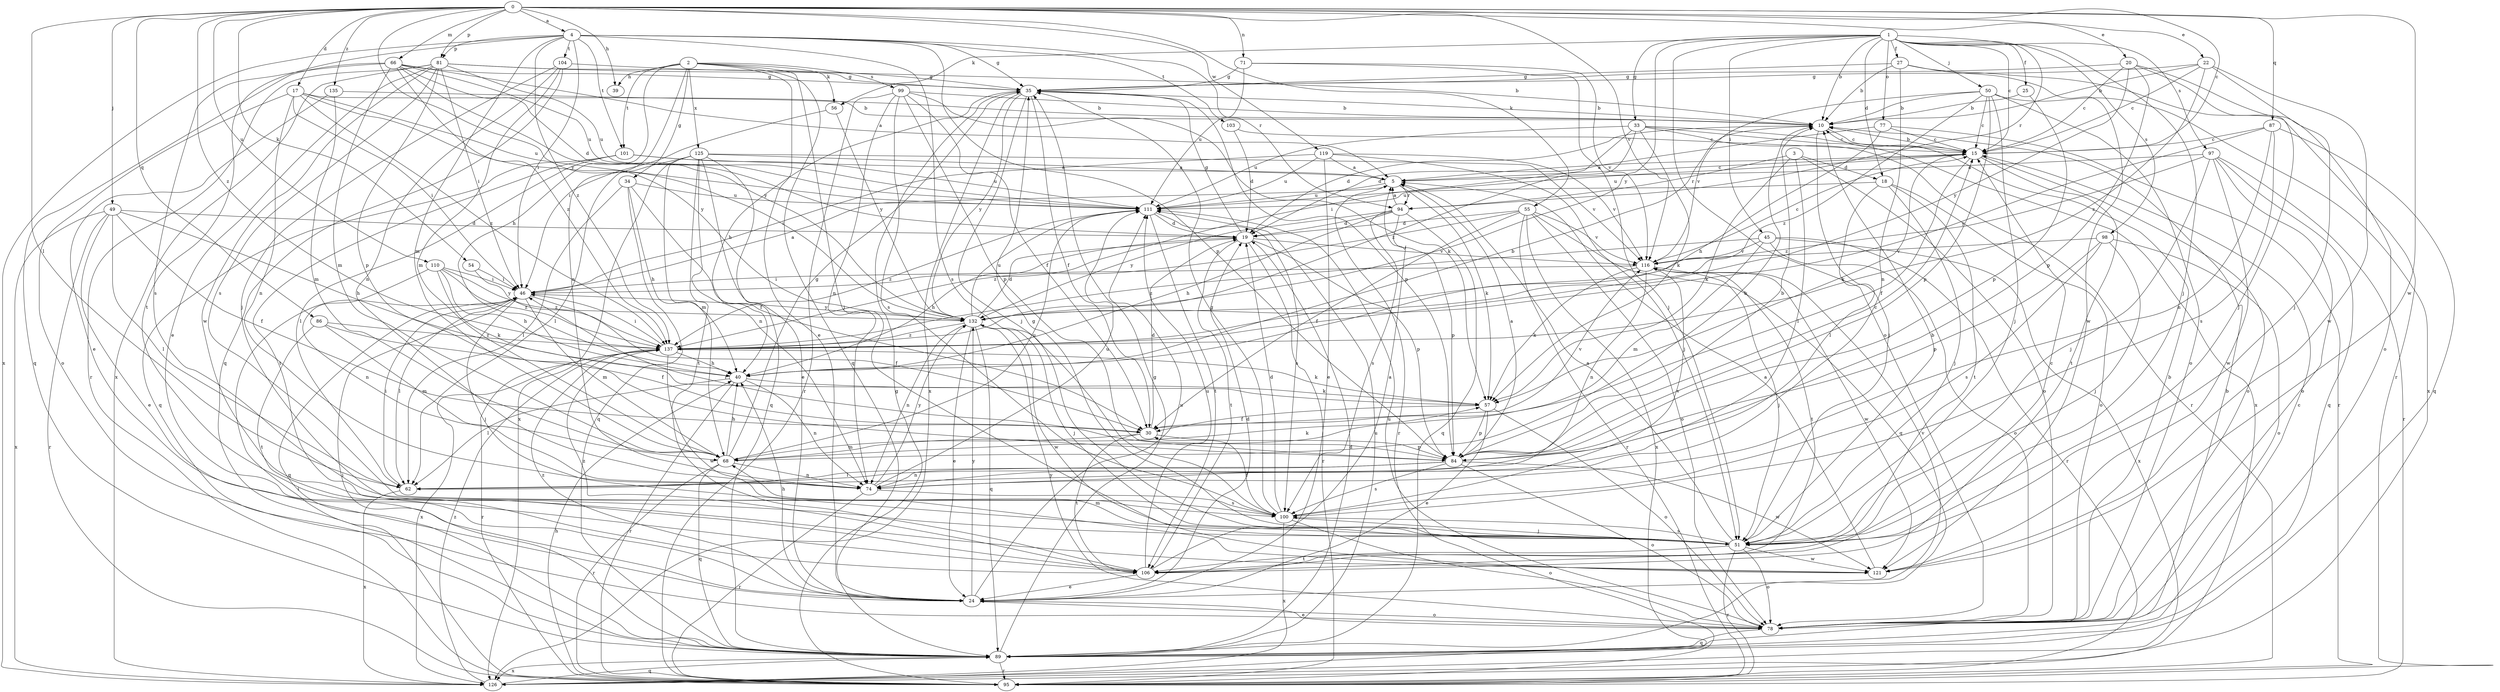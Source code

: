 strict digraph  {
0;
1;
2;
3;
4;
5;
10;
15;
17;
18;
19;
20;
22;
24;
25;
27;
30;
33;
34;
35;
39;
40;
45;
46;
49;
50;
51;
54;
55;
56;
57;
62;
66;
68;
71;
74;
77;
78;
81;
84;
86;
87;
89;
94;
95;
97;
98;
99;
100;
101;
103;
104;
106;
110;
111;
116;
119;
121;
125;
126;
132;
135;
137;
0 -> 4  [label=a];
0 -> 15  [label=c];
0 -> 17  [label=d];
0 -> 20  [label=e];
0 -> 22  [label=e];
0 -> 39  [label=h];
0 -> 49  [label=j];
0 -> 54  [label=k];
0 -> 55  [label=k];
0 -> 62  [label=l];
0 -> 66  [label=m];
0 -> 71  [label=n];
0 -> 81  [label=p];
0 -> 86  [label=q];
0 -> 87  [label=q];
0 -> 110  [label=u];
0 -> 116  [label=v];
0 -> 119  [label=w];
0 -> 121  [label=w];
0 -> 132  [label=y];
0 -> 135  [label=z];
0 -> 137  [label=z];
1 -> 10  [label=b];
1 -> 15  [label=c];
1 -> 18  [label=d];
1 -> 25  [label=f];
1 -> 27  [label=f];
1 -> 33  [label=g];
1 -> 45  [label=i];
1 -> 50  [label=j];
1 -> 51  [label=j];
1 -> 56  [label=k];
1 -> 77  [label=o];
1 -> 78  [label=o];
1 -> 94  [label=r];
1 -> 97  [label=s];
1 -> 98  [label=s];
1 -> 132  [label=y];
2 -> 24  [label=e];
2 -> 34  [label=g];
2 -> 39  [label=h];
2 -> 40  [label=h];
2 -> 51  [label=j];
2 -> 56  [label=k];
2 -> 74  [label=n];
2 -> 89  [label=q];
2 -> 99  [label=s];
2 -> 101  [label=t];
2 -> 125  [label=x];
3 -> 18  [label=d];
3 -> 57  [label=k];
3 -> 62  [label=l];
3 -> 78  [label=o];
3 -> 94  [label=r];
4 -> 35  [label=g];
4 -> 46  [label=i];
4 -> 68  [label=m];
4 -> 81  [label=p];
4 -> 84  [label=p];
4 -> 94  [label=r];
4 -> 100  [label=s];
4 -> 101  [label=t];
4 -> 103  [label=t];
4 -> 104  [label=t];
4 -> 106  [label=t];
4 -> 126  [label=x];
4 -> 137  [label=z];
5 -> 15  [label=c];
5 -> 57  [label=k];
5 -> 94  [label=r];
5 -> 95  [label=r];
5 -> 111  [label=u];
10 -> 15  [label=c];
10 -> 19  [label=d];
10 -> 51  [label=j];
15 -> 5  [label=a];
15 -> 10  [label=b];
15 -> 30  [label=f];
15 -> 57  [label=k];
15 -> 78  [label=o];
15 -> 106  [label=t];
15 -> 111  [label=u];
17 -> 10  [label=b];
17 -> 46  [label=i];
17 -> 74  [label=n];
17 -> 78  [label=o];
17 -> 111  [label=u];
17 -> 132  [label=y];
17 -> 137  [label=z];
18 -> 51  [label=j];
18 -> 62  [label=l];
18 -> 78  [label=o];
18 -> 106  [label=t];
18 -> 111  [label=u];
19 -> 35  [label=g];
19 -> 40  [label=h];
19 -> 84  [label=p];
19 -> 95  [label=r];
19 -> 106  [label=t];
19 -> 116  [label=v];
20 -> 15  [label=c];
20 -> 35  [label=g];
20 -> 51  [label=j];
20 -> 78  [label=o];
20 -> 84  [label=p];
20 -> 132  [label=y];
22 -> 10  [label=b];
22 -> 15  [label=c];
22 -> 35  [label=g];
22 -> 51  [label=j];
22 -> 121  [label=w];
22 -> 137  [label=z];
24 -> 19  [label=d];
24 -> 40  [label=h];
24 -> 78  [label=o];
24 -> 111  [label=u];
24 -> 116  [label=v];
24 -> 132  [label=y];
24 -> 137  [label=z];
25 -> 10  [label=b];
25 -> 84  [label=p];
27 -> 10  [label=b];
27 -> 35  [label=g];
27 -> 74  [label=n];
27 -> 95  [label=r];
27 -> 121  [label=w];
30 -> 19  [label=d];
30 -> 68  [label=m];
30 -> 84  [label=p];
30 -> 106  [label=t];
30 -> 116  [label=v];
33 -> 15  [label=c];
33 -> 46  [label=i];
33 -> 57  [label=k];
33 -> 95  [label=r];
33 -> 111  [label=u];
33 -> 126  [label=x];
33 -> 137  [label=z];
34 -> 30  [label=f];
34 -> 40  [label=h];
34 -> 62  [label=l];
34 -> 89  [label=q];
34 -> 111  [label=u];
35 -> 10  [label=b];
35 -> 30  [label=f];
35 -> 40  [label=h];
35 -> 51  [label=j];
35 -> 84  [label=p];
35 -> 126  [label=x];
35 -> 132  [label=y];
40 -> 10  [label=b];
40 -> 57  [label=k];
40 -> 62  [label=l];
40 -> 74  [label=n];
40 -> 95  [label=r];
45 -> 68  [label=m];
45 -> 78  [label=o];
45 -> 95  [label=r];
45 -> 116  [label=v];
45 -> 126  [label=x];
45 -> 137  [label=z];
46 -> 5  [label=a];
46 -> 30  [label=f];
46 -> 51  [label=j];
46 -> 62  [label=l];
46 -> 68  [label=m];
46 -> 89  [label=q];
46 -> 132  [label=y];
49 -> 19  [label=d];
49 -> 24  [label=e];
49 -> 30  [label=f];
49 -> 40  [label=h];
49 -> 62  [label=l];
49 -> 95  [label=r];
49 -> 126  [label=x];
50 -> 10  [label=b];
50 -> 15  [label=c];
50 -> 51  [label=j];
50 -> 78  [label=o];
50 -> 84  [label=p];
50 -> 116  [label=v];
50 -> 126  [label=x];
50 -> 137  [label=z];
51 -> 5  [label=a];
51 -> 10  [label=b];
51 -> 35  [label=g];
51 -> 68  [label=m];
51 -> 78  [label=o];
51 -> 95  [label=r];
51 -> 100  [label=s];
51 -> 106  [label=t];
51 -> 121  [label=w];
54 -> 46  [label=i];
54 -> 137  [label=z];
55 -> 19  [label=d];
55 -> 30  [label=f];
55 -> 78  [label=o];
55 -> 89  [label=q];
55 -> 95  [label=r];
55 -> 116  [label=v];
55 -> 126  [label=x];
55 -> 137  [label=z];
56 -> 46  [label=i];
56 -> 132  [label=y];
57 -> 24  [label=e];
57 -> 30  [label=f];
57 -> 78  [label=o];
57 -> 84  [label=p];
62 -> 46  [label=i];
62 -> 126  [label=x];
66 -> 5  [label=a];
66 -> 19  [label=d];
66 -> 35  [label=g];
66 -> 68  [label=m];
66 -> 89  [label=q];
66 -> 100  [label=s];
66 -> 111  [label=u];
66 -> 132  [label=y];
66 -> 137  [label=z];
68 -> 10  [label=b];
68 -> 35  [label=g];
68 -> 40  [label=h];
68 -> 57  [label=k];
68 -> 74  [label=n];
68 -> 89  [label=q];
68 -> 95  [label=r];
68 -> 111  [label=u];
71 -> 35  [label=g];
71 -> 51  [label=j];
71 -> 111  [label=u];
71 -> 116  [label=v];
74 -> 95  [label=r];
74 -> 100  [label=s];
74 -> 111  [label=u];
74 -> 132  [label=y];
77 -> 15  [label=c];
77 -> 19  [label=d];
77 -> 40  [label=h];
77 -> 95  [label=r];
78 -> 10  [label=b];
78 -> 24  [label=e];
78 -> 89  [label=q];
78 -> 111  [label=u];
78 -> 132  [label=y];
81 -> 10  [label=b];
81 -> 24  [label=e];
81 -> 35  [label=g];
81 -> 46  [label=i];
81 -> 84  [label=p];
81 -> 95  [label=r];
81 -> 100  [label=s];
81 -> 111  [label=u];
81 -> 121  [label=w];
81 -> 126  [label=x];
84 -> 5  [label=a];
84 -> 10  [label=b];
84 -> 15  [label=c];
84 -> 46  [label=i];
84 -> 62  [label=l];
84 -> 74  [label=n];
84 -> 78  [label=o];
84 -> 100  [label=s];
84 -> 121  [label=w];
86 -> 30  [label=f];
86 -> 68  [label=m];
86 -> 106  [label=t];
86 -> 137  [label=z];
87 -> 15  [label=c];
87 -> 74  [label=n];
87 -> 89  [label=q];
87 -> 100  [label=s];
87 -> 132  [label=y];
89 -> 10  [label=b];
89 -> 15  [label=c];
89 -> 19  [label=d];
89 -> 35  [label=g];
89 -> 46  [label=i];
89 -> 95  [label=r];
89 -> 111  [label=u];
89 -> 126  [label=x];
94 -> 5  [label=a];
94 -> 19  [label=d];
94 -> 40  [label=h];
94 -> 84  [label=p];
94 -> 89  [label=q];
94 -> 100  [label=s];
94 -> 132  [label=y];
95 -> 35  [label=g];
95 -> 40  [label=h];
95 -> 46  [label=i];
97 -> 5  [label=a];
97 -> 51  [label=j];
97 -> 78  [label=o];
97 -> 89  [label=q];
97 -> 95  [label=r];
97 -> 121  [label=w];
97 -> 137  [label=z];
98 -> 51  [label=j];
98 -> 78  [label=o];
98 -> 84  [label=p];
98 -> 100  [label=s];
98 -> 116  [label=v];
99 -> 10  [label=b];
99 -> 30  [label=f];
99 -> 57  [label=k];
99 -> 74  [label=n];
99 -> 84  [label=p];
99 -> 95  [label=r];
99 -> 100  [label=s];
100 -> 19  [label=d];
100 -> 30  [label=f];
100 -> 35  [label=g];
100 -> 51  [label=j];
100 -> 78  [label=o];
100 -> 116  [label=v];
100 -> 126  [label=x];
101 -> 5  [label=a];
101 -> 62  [label=l];
101 -> 89  [label=q];
101 -> 106  [label=t];
101 -> 111  [label=u];
103 -> 15  [label=c];
103 -> 19  [label=d];
104 -> 35  [label=g];
104 -> 51  [label=j];
104 -> 68  [label=m];
104 -> 74  [label=n];
104 -> 89  [label=q];
106 -> 5  [label=a];
106 -> 15  [label=c];
106 -> 24  [label=e];
106 -> 111  [label=u];
106 -> 137  [label=z];
110 -> 40  [label=h];
110 -> 46  [label=i];
110 -> 57  [label=k];
110 -> 74  [label=n];
110 -> 132  [label=y];
110 -> 137  [label=z];
111 -> 19  [label=d];
111 -> 100  [label=s];
111 -> 106  [label=t];
111 -> 137  [label=z];
116 -> 15  [label=c];
116 -> 46  [label=i];
116 -> 51  [label=j];
116 -> 57  [label=k];
116 -> 74  [label=n];
116 -> 106  [label=t];
116 -> 121  [label=w];
119 -> 5  [label=a];
119 -> 24  [label=e];
119 -> 46  [label=i];
119 -> 51  [label=j];
119 -> 111  [label=u];
119 -> 116  [label=v];
121 -> 5  [label=a];
125 -> 5  [label=a];
125 -> 24  [label=e];
125 -> 62  [label=l];
125 -> 68  [label=m];
125 -> 74  [label=n];
125 -> 89  [label=q];
125 -> 106  [label=t];
125 -> 116  [label=v];
125 -> 126  [label=x];
126 -> 89  [label=q];
126 -> 137  [label=z];
132 -> 19  [label=d];
132 -> 24  [label=e];
132 -> 51  [label=j];
132 -> 74  [label=n];
132 -> 89  [label=q];
132 -> 111  [label=u];
132 -> 121  [label=w];
132 -> 137  [label=z];
135 -> 10  [label=b];
135 -> 24  [label=e];
135 -> 68  [label=m];
137 -> 40  [label=h];
137 -> 46  [label=i];
137 -> 57  [label=k];
137 -> 95  [label=r];
137 -> 121  [label=w];
137 -> 126  [label=x];
}
